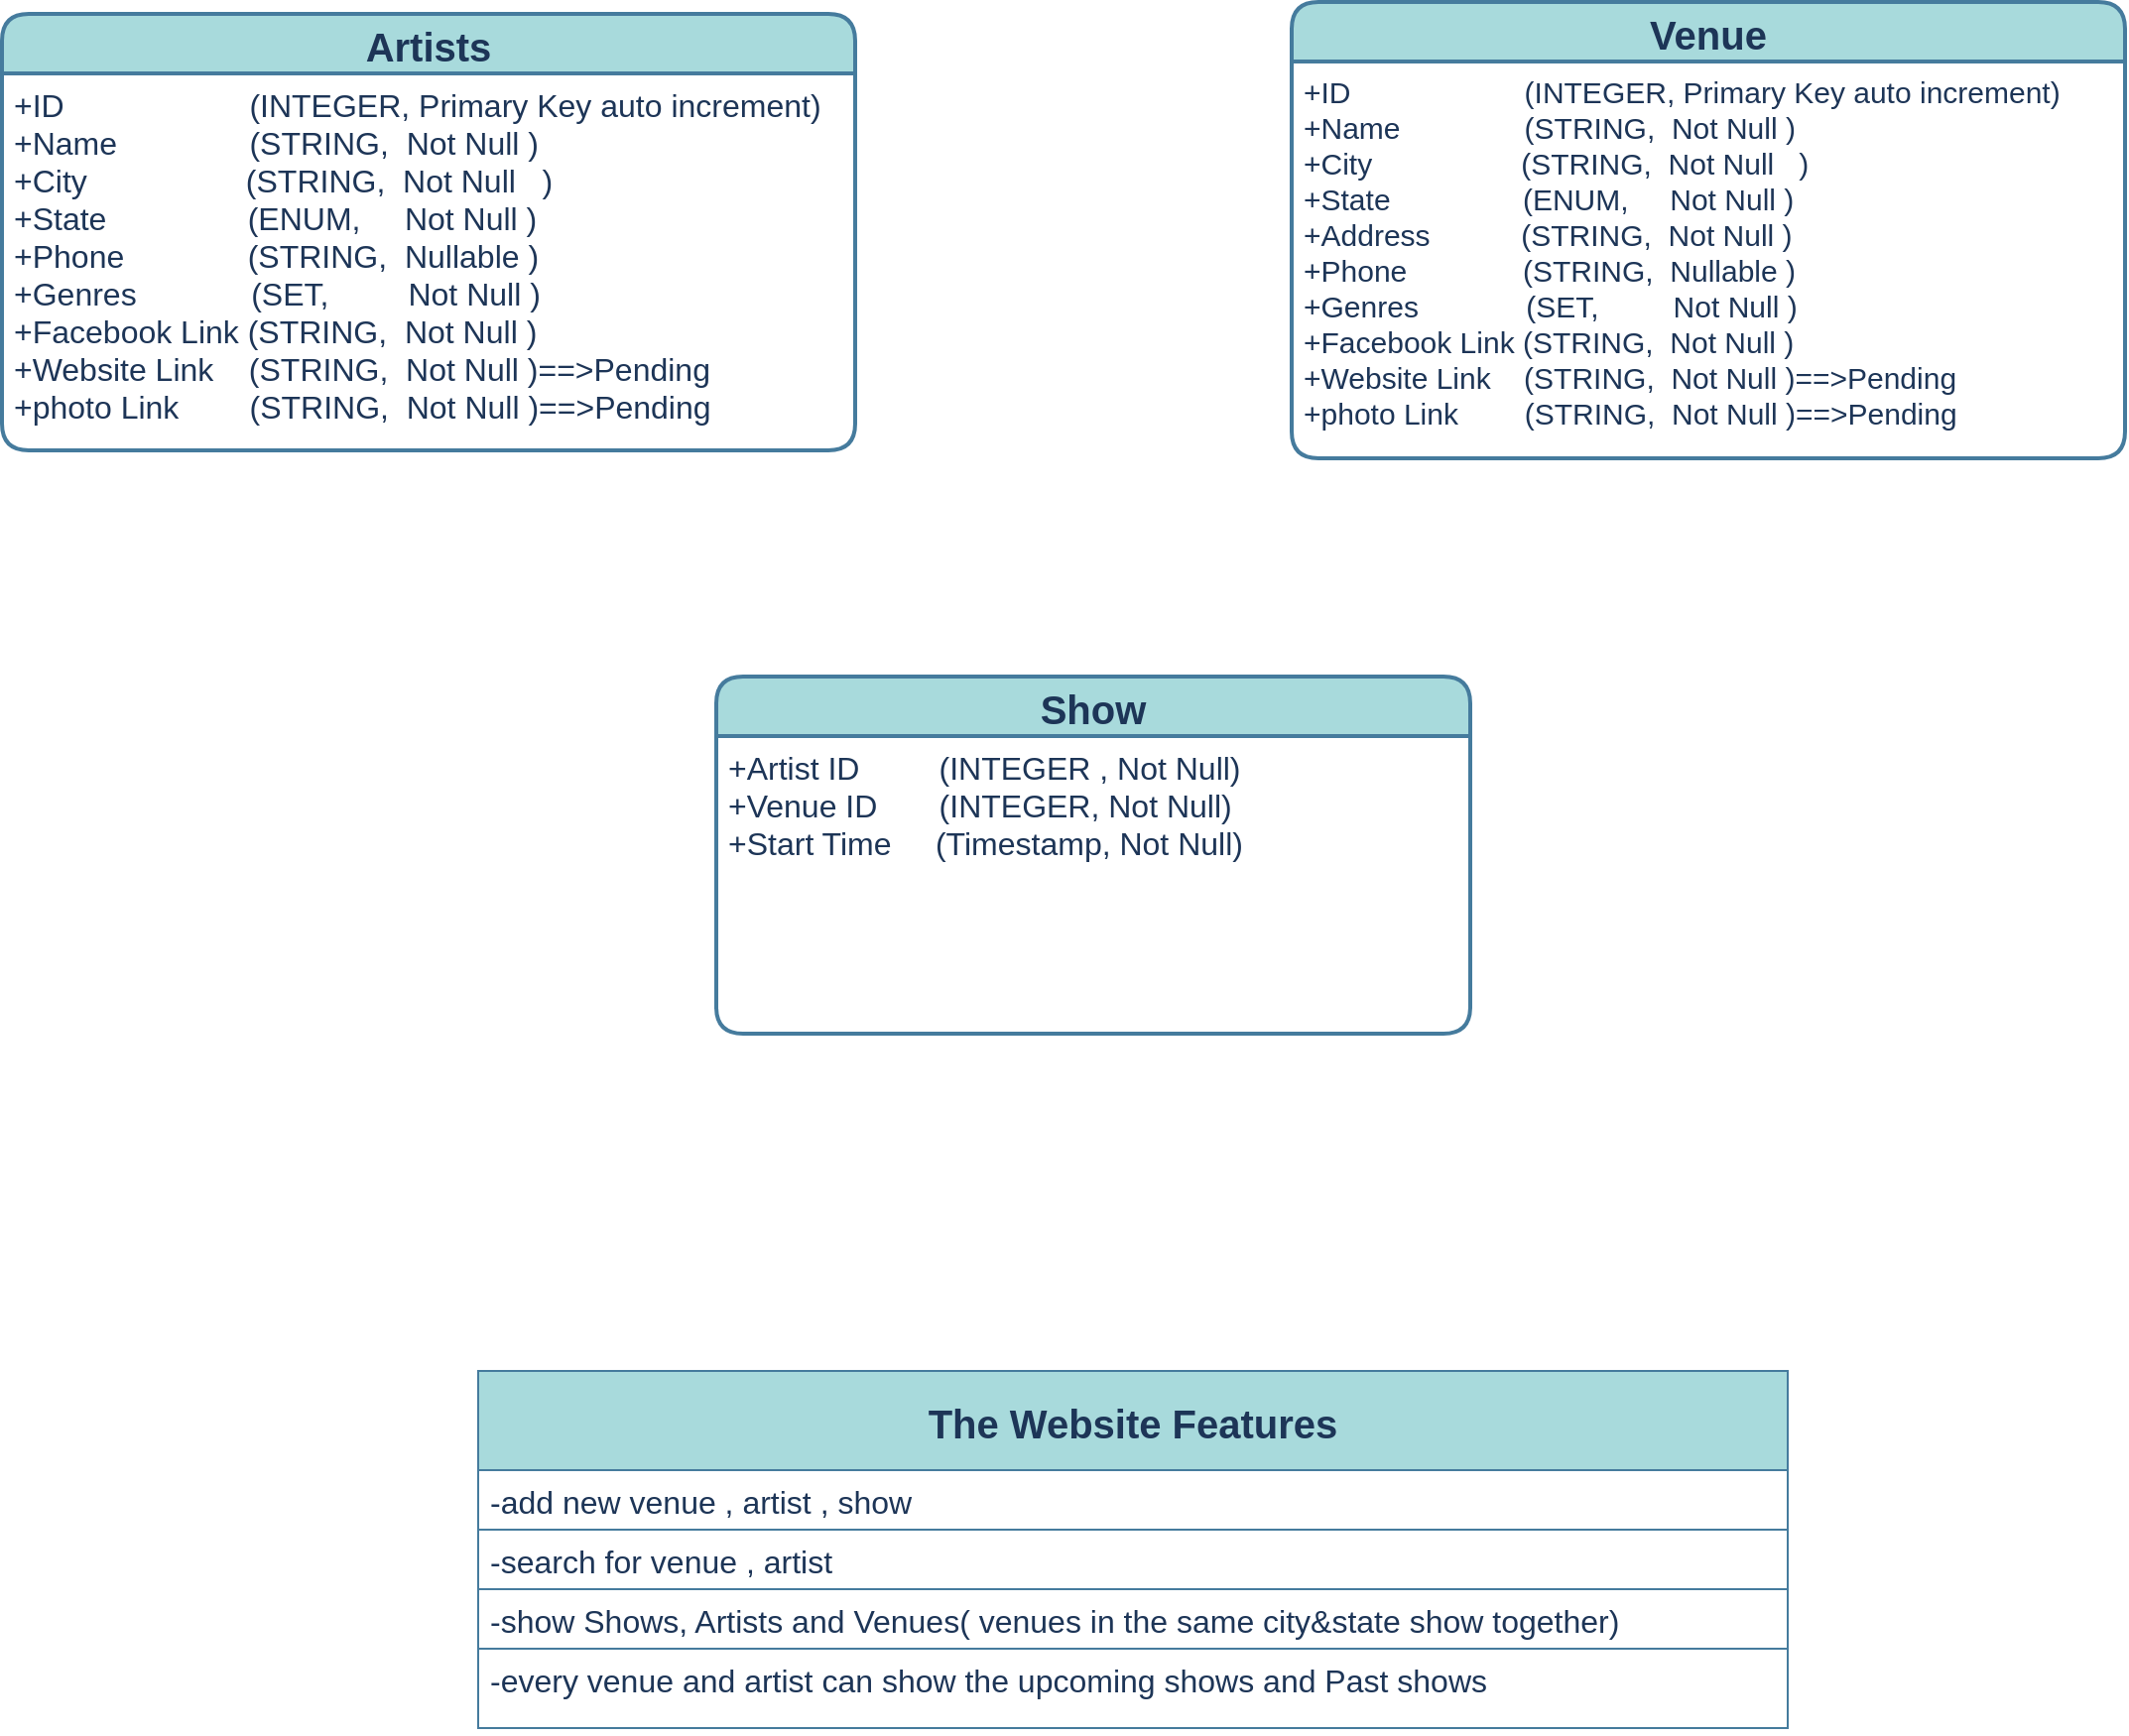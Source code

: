 <mxfile version="13.6.5">
    <diagram id="pCK0oIKL3CzhSbV1GiQj" name="Page-1">
        <mxGraphModel dx="1391" dy="1628" grid="1" gridSize="10" guides="1" tooltips="1" connect="1" arrows="1" fold="1" page="1" pageScale="1" pageWidth="827" pageHeight="1169" background="#ffffff" math="0" shadow="0">
            <root>
                <mxCell id="0"/>
                <mxCell id="1" parent="0"/>
                <mxCell id="iN2532IZQ4eCZQpPnYX0-37" value="Venue" style="swimlane;childLayout=stackLayout;horizontal=1;startSize=30;horizontalStack=0;rounded=1;fontSize=20;fontStyle=1;strokeWidth=2;resizeParent=0;resizeLast=1;shadow=0;dashed=0;align=center;fillColor=#A8DADC;strokeColor=#457B9D;swimlaneFillColor=#ffffff;fontColor=#1D3557;" parent="1" vertex="1">
                    <mxGeometry x="470" y="-40" width="420" height="230" as="geometry"/>
                </mxCell>
                <mxCell id="iN2532IZQ4eCZQpPnYX0-38" value="+ID                     (INTEGER, Primary Key auto increment)&#10;+Name               (STRING,  Not Null )&#10;+City                  (STRING,  Not Null   )&#10;+State                (ENUM,     Not Null )&#10;+Address           (STRING,  Not Null )&#10;+Phone              (STRING,  Nullable )   &#10;+Genres             (SET,         Not Null )&#10;+Facebook Link (STRING,  Not Null )&#10;+Website Link    (STRING,  Not Null )==&gt;Pending&#10;+photo Link        (STRING,  Not Null )==&gt;Pending&#10;  &#10;" style="align=left;strokeColor=none;fillColor=none;spacingLeft=4;fontSize=15;verticalAlign=top;resizable=0;rotatable=0;part=1;fontColor=#1D3557;" parent="iN2532IZQ4eCZQpPnYX0-37" vertex="1">
                    <mxGeometry y="30" width="420" height="200" as="geometry"/>
                </mxCell>
                <mxCell id="iN2532IZQ4eCZQpPnYX0-39" value="Artists" style="swimlane;childLayout=stackLayout;horizontal=1;startSize=30;horizontalStack=0;rounded=1;fontSize=20;fontStyle=1;strokeWidth=2;resizeParent=0;resizeLast=1;shadow=0;dashed=0;align=center;strokeColor=#457B9D;fillColor=#A8DADC;swimlaneFillColor=#ffffff;fontColor=#1D3557;" parent="1" vertex="1">
                    <mxGeometry x="-180" y="-34" width="430" height="220" as="geometry"/>
                </mxCell>
                <mxCell id="iN2532IZQ4eCZQpPnYX0-40" value="+ID                     (INTEGER, Primary Key auto increment)&#10;+Name               (STRING,  Not Null )&#10;+City                  (STRING,  Not Null   )&#10;+State                (ENUM,     Not Null )&#10;+Phone              (STRING,  Nullable )   &#10;+Genres             (SET,         Not Null )&#10;+Facebook Link (STRING,  Not Null )&#10;+Website Link    (STRING,  Not Null )==&gt;Pending&#10;+photo Link        (STRING,  Not Null )==&gt;Pending&#10;  &#10;" style="align=left;strokeColor=none;fillColor=none;spacingLeft=4;fontSize=16;verticalAlign=top;resizable=0;rotatable=0;part=1;labelBackgroundColor=none;fontColor=#1D3557;" parent="iN2532IZQ4eCZQpPnYX0-39" vertex="1">
                    <mxGeometry y="30" width="430" height="190" as="geometry"/>
                </mxCell>
                <mxCell id="iN2532IZQ4eCZQpPnYX0-44" value="Show" style="swimlane;childLayout=stackLayout;horizontal=1;startSize=30;horizontalStack=0;rounded=1;fontSize=20;fontStyle=1;strokeWidth=2;resizeParent=0;resizeLast=1;shadow=0;dashed=0;align=center;fillColor=#A8DADC;strokeColor=#457B9D;swimlaneFillColor=#ffffff;fontColor=#1D3557;" parent="1" vertex="1">
                    <mxGeometry x="180" y="300" width="380" height="180" as="geometry"/>
                </mxCell>
                <mxCell id="iN2532IZQ4eCZQpPnYX0-45" value="+Artist ID         (INTEGER , Not Null)&#10;+Venue ID       (INTEGER, Not Null)&#10;+Start Time     (Timestamp, Not Null)" style="align=left;strokeColor=none;fillColor=none;spacingLeft=4;fontSize=16;verticalAlign=top;resizable=0;rotatable=0;part=1;fontColor=#1D3557;" parent="iN2532IZQ4eCZQpPnYX0-44" vertex="1">
                    <mxGeometry y="30" width="380" height="150" as="geometry"/>
                </mxCell>
                <mxCell id="iN2532IZQ4eCZQpPnYX0-46" value="The Website Features" style="swimlane;fontStyle=1;childLayout=stackLayout;horizontal=1;startSize=50;horizontalStack=0;resizeParent=1;resizeParentMax=0;resizeLast=0;collapsible=1;marginBottom=0;align=center;fontSize=20;fillColor=#A8DADC;strokeColor=#457B9D;fontColor=#1D3557;" parent="1" vertex="1">
                    <mxGeometry x="60" y="650" width="660" height="180" as="geometry"/>
                </mxCell>
                <mxCell id="iN2532IZQ4eCZQpPnYX0-47" value="-add new venue , artist , show" style="text;strokeColor=#457B9D;spacingLeft=4;spacingRight=4;overflow=hidden;rotatable=0;points=[[0,0.5],[1,0.5]];portConstraint=eastwest;fontSize=16;fontColor=#1D3557;fillColor=#ffffff;" parent="iN2532IZQ4eCZQpPnYX0-46" vertex="1">
                    <mxGeometry y="50" width="660" height="30" as="geometry"/>
                </mxCell>
                <mxCell id="iN2532IZQ4eCZQpPnYX0-48" value="-search for venue , artist" style="text;strokeColor=#457B9D;spacingLeft=4;spacingRight=4;overflow=hidden;rotatable=0;points=[[0,0.5],[1,0.5]];portConstraint=eastwest;fontSize=16;fontColor=#1D3557;fillColor=#ffffff;" parent="iN2532IZQ4eCZQpPnYX0-46" vertex="1">
                    <mxGeometry y="80" width="660" height="30" as="geometry"/>
                </mxCell>
                <mxCell id="iN2532IZQ4eCZQpPnYX0-58" value="-show Shows, Artists and Venues( venues in the same city&amp;state show together)" style="text;strokeColor=#457B9D;spacingLeft=4;spacingRight=4;overflow=hidden;rotatable=0;points=[[0,0.5],[1,0.5]];portConstraint=eastwest;fontSize=16;fontColor=#1D3557;fillColor=#ffffff;" parent="iN2532IZQ4eCZQpPnYX0-46" vertex="1">
                    <mxGeometry y="110" width="660" height="30" as="geometry"/>
                </mxCell>
                <mxCell id="iN2532IZQ4eCZQpPnYX0-59" value="-every venue and artist can show the upcoming shows and Past shows" style="text;strokeColor=#457B9D;spacingLeft=4;spacingRight=4;overflow=hidden;rotatable=0;points=[[0,0.5],[1,0.5]];portConstraint=eastwest;fontSize=16;fontColor=#1D3557;labelBackgroundColor=none;fillColor=#ffffff;" parent="iN2532IZQ4eCZQpPnYX0-46" vertex="1">
                    <mxGeometry y="140" width="660" height="40" as="geometry"/>
                </mxCell>
            </root>
        </mxGraphModel>
    </diagram>
</mxfile>